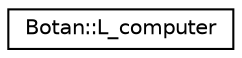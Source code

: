 digraph "Graphical Class Hierarchy"
{
  edge [fontname="Helvetica",fontsize="10",labelfontname="Helvetica",labelfontsize="10"];
  node [fontname="Helvetica",fontsize="10",shape=record];
  rankdir="LR";
  Node0 [label="Botan::L_computer",height=0.2,width=0.4,color="black", fillcolor="white", style="filled",URL="$class_botan_1_1_l__computer.html"];
}
